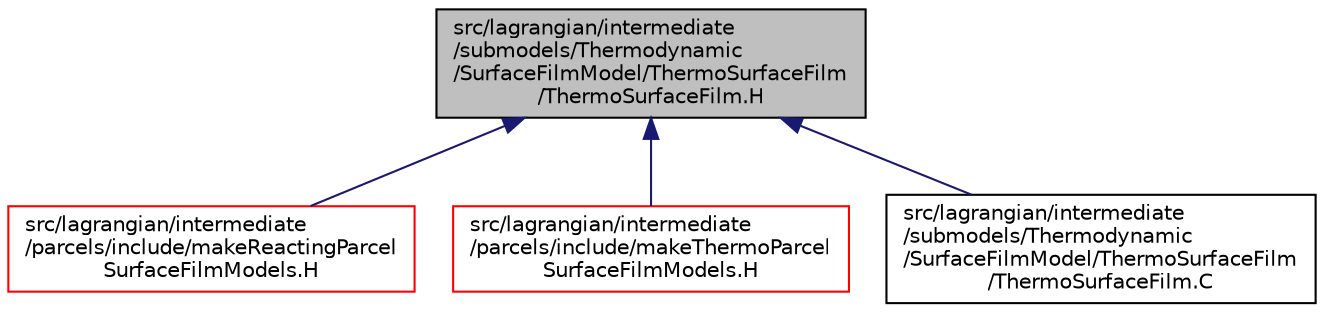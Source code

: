digraph "src/lagrangian/intermediate/submodels/Thermodynamic/SurfaceFilmModel/ThermoSurfaceFilm/ThermoSurfaceFilm.H"
{
  bgcolor="transparent";
  edge [fontname="Helvetica",fontsize="10",labelfontname="Helvetica",labelfontsize="10"];
  node [fontname="Helvetica",fontsize="10",shape=record];
  Node1 [label="src/lagrangian/intermediate\l/submodels/Thermodynamic\l/SurfaceFilmModel/ThermoSurfaceFilm\l/ThermoSurfaceFilm.H",height=0.2,width=0.4,color="black", fillcolor="grey75", style="filled", fontcolor="black"];
  Node1 -> Node2 [dir="back",color="midnightblue",fontsize="10",style="solid",fontname="Helvetica"];
  Node2 [label="src/lagrangian/intermediate\l/parcels/include/makeReactingParcel\lSurfaceFilmModels.H",height=0.2,width=0.4,color="red",URL="$a06545.html"];
  Node1 -> Node3 [dir="back",color="midnightblue",fontsize="10",style="solid",fontname="Helvetica"];
  Node3 [label="src/lagrangian/intermediate\l/parcels/include/makeThermoParcel\lSurfaceFilmModels.H",height=0.2,width=0.4,color="red",URL="$a06547.html"];
  Node1 -> Node4 [dir="back",color="midnightblue",fontsize="10",style="solid",fontname="Helvetica"];
  Node4 [label="src/lagrangian/intermediate\l/submodels/Thermodynamic\l/SurfaceFilmModel/ThermoSurfaceFilm\l/ThermoSurfaceFilm.C",height=0.2,width=0.4,color="black",URL="$a06878.html"];
}
